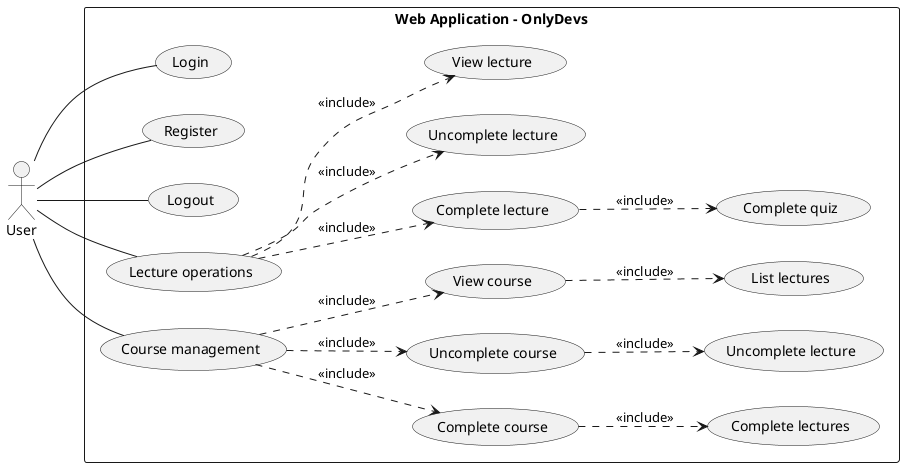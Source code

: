 @startuml
left to right direction
skinparam packageStyle rectangle

actor User

rectangle "Web Application - OnlyDevs" {
  usecase "Login" as UC1
  usecase "Register" as UC2
  usecase "Logout" as UC3
  usecase "Lecture operations" as UC4
  usecase "Course management" as UC5
  
  ' Lecture related use cases
  usecase "Complete lecture" as UC6
  usecase "Uncomplete lecture" as UC7
  usecase "View lecture" as UC8
  usecase "Complete quiz" as UC9
  
  ' Course related use cases
  usecase "Complete course" as UC10
  usecase "Uncomplete course" as UC11
  usecase "View course" as UC12
  usecase "Complete lectures" as UC13
  usecase "Uncomplete lecture" as UC14
  usecase "List lectures" as UC15

  ' User connections
  User -- UC1
  User -- UC2
  User -- UC3
  User -- UC4
  User -- UC5

  ' Lecture operations relationships
  UC4 ..> UC6 : <<include>>
  UC4 ..> UC7 : <<include>>
  UC4 ..> UC8 : <<include>>
  UC6 ..> UC9 : <<include>>
  
  ' Course management relationships
  UC5 ..> UC10 : <<include>>
  UC5 ..> UC11 : <<include>>
  UC5 ..> UC12 : <<include>>
  UC10 ..> UC13 : <<include>>
  UC11 ..> UC14 : <<include>>
  UC12 ..> UC15 : <<include>>
}
@enduml